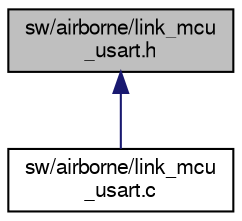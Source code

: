 digraph "sw/airborne/link_mcu_usart.h"
{
  edge [fontname="FreeSans",fontsize="10",labelfontname="FreeSans",labelfontsize="10"];
  node [fontname="FreeSans",fontsize="10",shape=record];
  Node1 [label="sw/airborne/link_mcu\l_usart.h",height=0.2,width=0.4,color="black", fillcolor="grey75", style="filled", fontcolor="black"];
  Node1 -> Node2 [dir="back",color="midnightblue",fontsize="10",style="solid",fontname="FreeSans"];
  Node2 [label="sw/airborne/link_mcu\l_usart.c",height=0.2,width=0.4,color="black", fillcolor="white", style="filled",URL="$link__mcu__usart_8c.html"];
}
